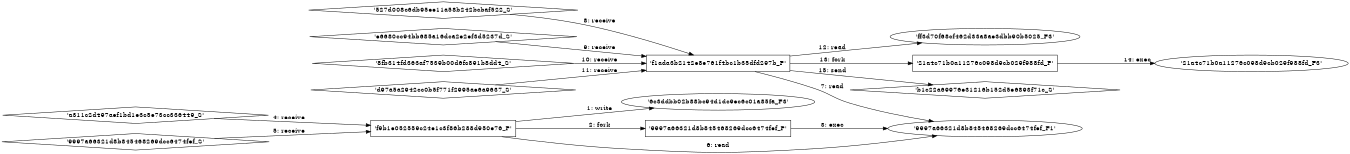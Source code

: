 digraph "D:\Learning\Paper\apt\基于CTI的攻击预警\Dataset\攻击图\ASGfromALLCTI\Threat Source Newsletter (May 6, 2021).dot" {
rankdir="LR"
size="9"
fixedsize="false"
splines="true"
nodesep=0.3
ranksep=0
fontsize=10
overlap="scalexy"
engine= "neato"
	"'6c3ddbb02b88bc94d1dc9ec6c01a85fa_F3'" [node_type=file shape=ellipse]
	"'f9b1e052559c24e1c3f86b288d950e76_P'" [node_type=Process shape=box]
	"'f9b1e052559c24e1c3f86b288d950e76_P'" -> "'6c3ddbb02b88bc94d1dc9ec6c01a85fa_F3'" [label="1: write"]
	"'f9b1e052559c24e1c3f86b288d950e76_P'" [node_type=Process shape=box]
	"'9997a66321d8b845468269dcc6474fef_P'" [node_type=Process shape=box]
	"'f9b1e052559c24e1c3f86b288d950e76_P'" -> "'9997a66321d8b845468269dcc6474fef_P'" [label="2: fork"]
	"'9997a66321d8b845468269dcc6474fef_P'" [node_type=Process shape=box]
	"'9997a66321d8b845468269dcc6474fef_F1'" [node_type=File shape=ellipse]
	"'9997a66321d8b845468269dcc6474fef_P'" -> "'9997a66321d8b845468269dcc6474fef_F1'" [label="3: exec"]
	"'f9b1e052559c24e1c3f86b288d950e76_P'" [node_type=Process shape=box]
	"'a311c2d497aef1bd1e3c5e73cc336449_S'" [node_type=Socket shape=diamond]
	"'a311c2d497aef1bd1e3c5e73cc336449_S'" -> "'f9b1e052559c24e1c3f86b288d950e76_P'" [label="4: receive"]
	"'f9b1e052559c24e1c3f86b288d950e76_P'" [node_type=Process shape=box]
	"'9997a66321d8b845468269dcc6474fef_S'" [node_type=Socket shape=diamond]
	"'9997a66321d8b845468269dcc6474fef_S'" -> "'f9b1e052559c24e1c3f86b288d950e76_P'" [label="5: receive"]
	"'9997a66321d8b845468269dcc6474fef_F1'" [node_type=file shape=ellipse]
	"'f9b1e052559c24e1c3f86b288d950e76_P'" [node_type=Process shape=box]
	"'f9b1e052559c24e1c3f86b288d950e76_P'" -> "'9997a66321d8b845468269dcc6474fef_F1'" [label="6: read"]
	"'9997a66321d8b845468269dcc6474fef_F1'" [node_type=file shape=ellipse]
	"'f1ada3b2142e8e761f4bc1b35dfd297b_P'" [node_type=Process shape=box]
	"'f1ada3b2142e8e761f4bc1b35dfd297b_P'" -> "'9997a66321d8b845468269dcc6474fef_F1'" [label="7: read"]
	"'f1ada3b2142e8e761f4bc1b35dfd297b_P'" [node_type=Process shape=box]
	"'527d008c6db95ee11a58b242bcbaf522_S'" [node_type=Socket shape=diamond]
	"'527d008c6db95ee11a58b242bcbaf522_S'" -> "'f1ada3b2142e8e761f4bc1b35dfd297b_P'" [label="8: receive"]
	"'f1ada3b2142e8e761f4bc1b35dfd297b_P'" [node_type=Process shape=box]
	"'e6680cc94bb685a16dca2e2ef3d5237d_S'" [node_type=Socket shape=diamond]
	"'e6680cc94bb685a16dca2e2ef3d5237d_S'" -> "'f1ada3b2142e8e761f4bc1b35dfd297b_P'" [label="9: receive"]
	"'f1ada3b2142e8e761f4bc1b35dfd297b_P'" [node_type=Process shape=box]
	"'8fb314fd363af7539b00d6fc891b8dd4_S'" [node_type=Socket shape=diamond]
	"'8fb314fd363af7539b00d6fc891b8dd4_S'" -> "'f1ada3b2142e8e761f4bc1b35dfd297b_P'" [label="10: receive"]
	"'f1ada3b2142e8e761f4bc1b35dfd297b_P'" [node_type=Process shape=box]
	"'d97a5a2942cc0b5f771f2995ae6a9637_S'" [node_type=Socket shape=diamond]
	"'d97a5a2942cc0b5f771f2995ae6a9637_S'" -> "'f1ada3b2142e8e761f4bc1b35dfd297b_P'" [label="11: receive"]
	"'ff3d70f68cf462d33a8ae3dbb90b5025_F3'" [node_type=file shape=ellipse]
	"'f1ada3b2142e8e761f4bc1b35dfd297b_P'" [node_type=Process shape=box]
	"'f1ada3b2142e8e761f4bc1b35dfd297b_P'" -> "'ff3d70f68cf462d33a8ae3dbb90b5025_F3'" [label="12: read"]
	"'f1ada3b2142e8e761f4bc1b35dfd297b_P'" [node_type=Process shape=box]
	"'21a4c71b0a11276c098d9cb029f988fd_P'" [node_type=Process shape=box]
	"'f1ada3b2142e8e761f4bc1b35dfd297b_P'" -> "'21a4c71b0a11276c098d9cb029f988fd_P'" [label="13: fork"]
	"'21a4c71b0a11276c098d9cb029f988fd_P'" [node_type=Process shape=box]
	"'21a4c71b0a11276c098d9cb029f988fd_F3'" [node_type=File shape=ellipse]
	"'21a4c71b0a11276c098d9cb029f988fd_P'" -> "'21a4c71b0a11276c098d9cb029f988fd_F3'" [label="14: exec"]
	"'b1c22a69976e31216b152d5e6893f71c_S'" [node_type=Socket shape=diamond]
	"'f1ada3b2142e8e761f4bc1b35dfd297b_P'" [node_type=Process shape=box]
	"'f1ada3b2142e8e761f4bc1b35dfd297b_P'" -> "'b1c22a69976e31216b152d5e6893f71c_S'" [label="15: send"]
}
